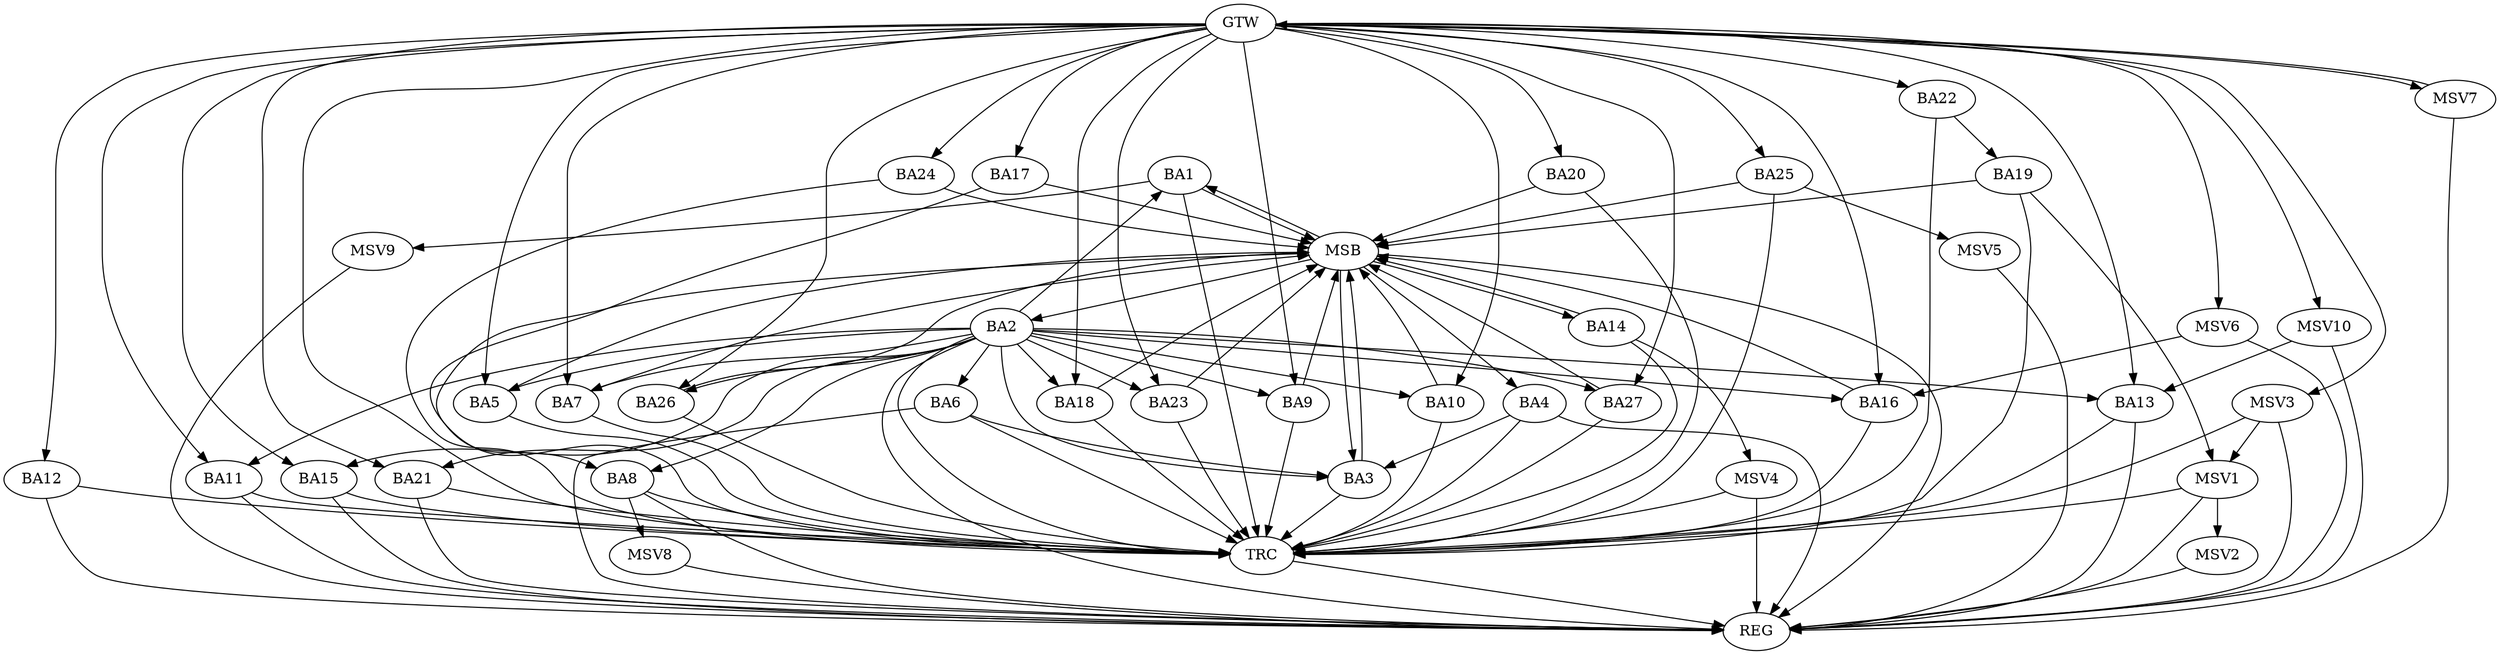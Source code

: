 strict digraph G {
  BA1 [ label="BA1" ];
  BA2 [ label="BA2" ];
  BA3 [ label="BA3" ];
  BA4 [ label="BA4" ];
  BA5 [ label="BA5" ];
  BA6 [ label="BA6" ];
  BA7 [ label="BA7" ];
  BA8 [ label="BA8" ];
  BA9 [ label="BA9" ];
  BA10 [ label="BA10" ];
  BA11 [ label="BA11" ];
  BA12 [ label="BA12" ];
  BA13 [ label="BA13" ];
  BA14 [ label="BA14" ];
  BA15 [ label="BA15" ];
  BA16 [ label="BA16" ];
  BA17 [ label="BA17" ];
  BA18 [ label="BA18" ];
  BA19 [ label="BA19" ];
  BA20 [ label="BA20" ];
  BA21 [ label="BA21" ];
  BA22 [ label="BA22" ];
  BA23 [ label="BA23" ];
  BA24 [ label="BA24" ];
  BA25 [ label="BA25" ];
  BA26 [ label="BA26" ];
  BA27 [ label="BA27" ];
  GTW [ label="GTW" ];
  REG [ label="REG" ];
  MSB [ label="MSB" ];
  TRC [ label="TRC" ];
  MSV1 [ label="MSV1" ];
  MSV2 [ label="MSV2" ];
  MSV3 [ label="MSV3" ];
  MSV4 [ label="MSV4" ];
  MSV5 [ label="MSV5" ];
  MSV6 [ label="MSV6" ];
  MSV7 [ label="MSV7" ];
  MSV8 [ label="MSV8" ];
  MSV9 [ label="MSV9" ];
  MSV10 [ label="MSV10" ];
  BA2 -> BA1;
  BA4 -> BA3;
  BA6 -> BA3;
  BA22 -> BA19;
  GTW -> BA5;
  GTW -> BA7;
  GTW -> BA9;
  GTW -> BA10;
  GTW -> BA11;
  GTW -> BA12;
  GTW -> BA13;
  GTW -> BA15;
  GTW -> BA16;
  GTW -> BA17;
  GTW -> BA18;
  GTW -> BA20;
  GTW -> BA21;
  GTW -> BA22;
  GTW -> BA23;
  GTW -> BA24;
  GTW -> BA25;
  GTW -> BA26;
  GTW -> BA27;
  BA2 -> REG;
  BA4 -> REG;
  BA6 -> REG;
  BA8 -> REG;
  BA11 -> REG;
  BA12 -> REG;
  BA13 -> REG;
  BA15 -> REG;
  BA21 -> REG;
  BA1 -> MSB;
  MSB -> BA2;
  MSB -> REG;
  BA3 -> MSB;
  MSB -> BA1;
  BA5 -> MSB;
  BA7 -> MSB;
  BA9 -> MSB;
  MSB -> BA4;
  BA10 -> MSB;
  BA14 -> MSB;
  BA16 -> MSB;
  BA17 -> MSB;
  BA18 -> MSB;
  BA19 -> MSB;
  BA20 -> MSB;
  BA23 -> MSB;
  BA24 -> MSB;
  BA25 -> MSB;
  MSB -> BA3;
  BA26 -> MSB;
  MSB -> BA8;
  BA27 -> MSB;
  MSB -> BA14;
  BA1 -> TRC;
  BA2 -> TRC;
  BA3 -> TRC;
  BA4 -> TRC;
  BA5 -> TRC;
  BA6 -> TRC;
  BA7 -> TRC;
  BA8 -> TRC;
  BA9 -> TRC;
  BA10 -> TRC;
  BA11 -> TRC;
  BA12 -> TRC;
  BA13 -> TRC;
  BA14 -> TRC;
  BA15 -> TRC;
  BA16 -> TRC;
  BA17 -> TRC;
  BA18 -> TRC;
  BA19 -> TRC;
  BA20 -> TRC;
  BA21 -> TRC;
  BA22 -> TRC;
  BA23 -> TRC;
  BA24 -> TRC;
  BA25 -> TRC;
  BA26 -> TRC;
  BA27 -> TRC;
  GTW -> TRC;
  TRC -> REG;
  BA2 -> BA6;
  BA2 -> BA21;
  BA2 -> BA9;
  BA2 -> BA11;
  BA2 -> BA23;
  BA2 -> BA5;
  BA2 -> BA26;
  BA2 -> BA18;
  BA2 -> BA27;
  BA2 -> BA8;
  BA2 -> BA13;
  BA2 -> BA7;
  BA2 -> BA15;
  BA2 -> BA10;
  BA2 -> BA3;
  BA2 -> BA16;
  BA19 -> MSV1;
  MSV1 -> REG;
  MSV1 -> TRC;
  MSV1 -> MSV2;
  MSV2 -> REG;
  MSV3 -> MSV1;
  GTW -> MSV3;
  MSV3 -> REG;
  MSV3 -> TRC;
  BA14 -> MSV4;
  MSV4 -> REG;
  MSV4 -> TRC;
  BA25 -> MSV5;
  MSV5 -> REG;
  MSV6 -> BA16;
  GTW -> MSV6;
  MSV6 -> REG;
  MSV7 -> GTW;
  GTW -> MSV7;
  MSV7 -> REG;
  BA8 -> MSV8;
  MSV8 -> REG;
  BA1 -> MSV9;
  MSV9 -> REG;
  MSV10 -> BA13;
  GTW -> MSV10;
  MSV10 -> REG;
}
